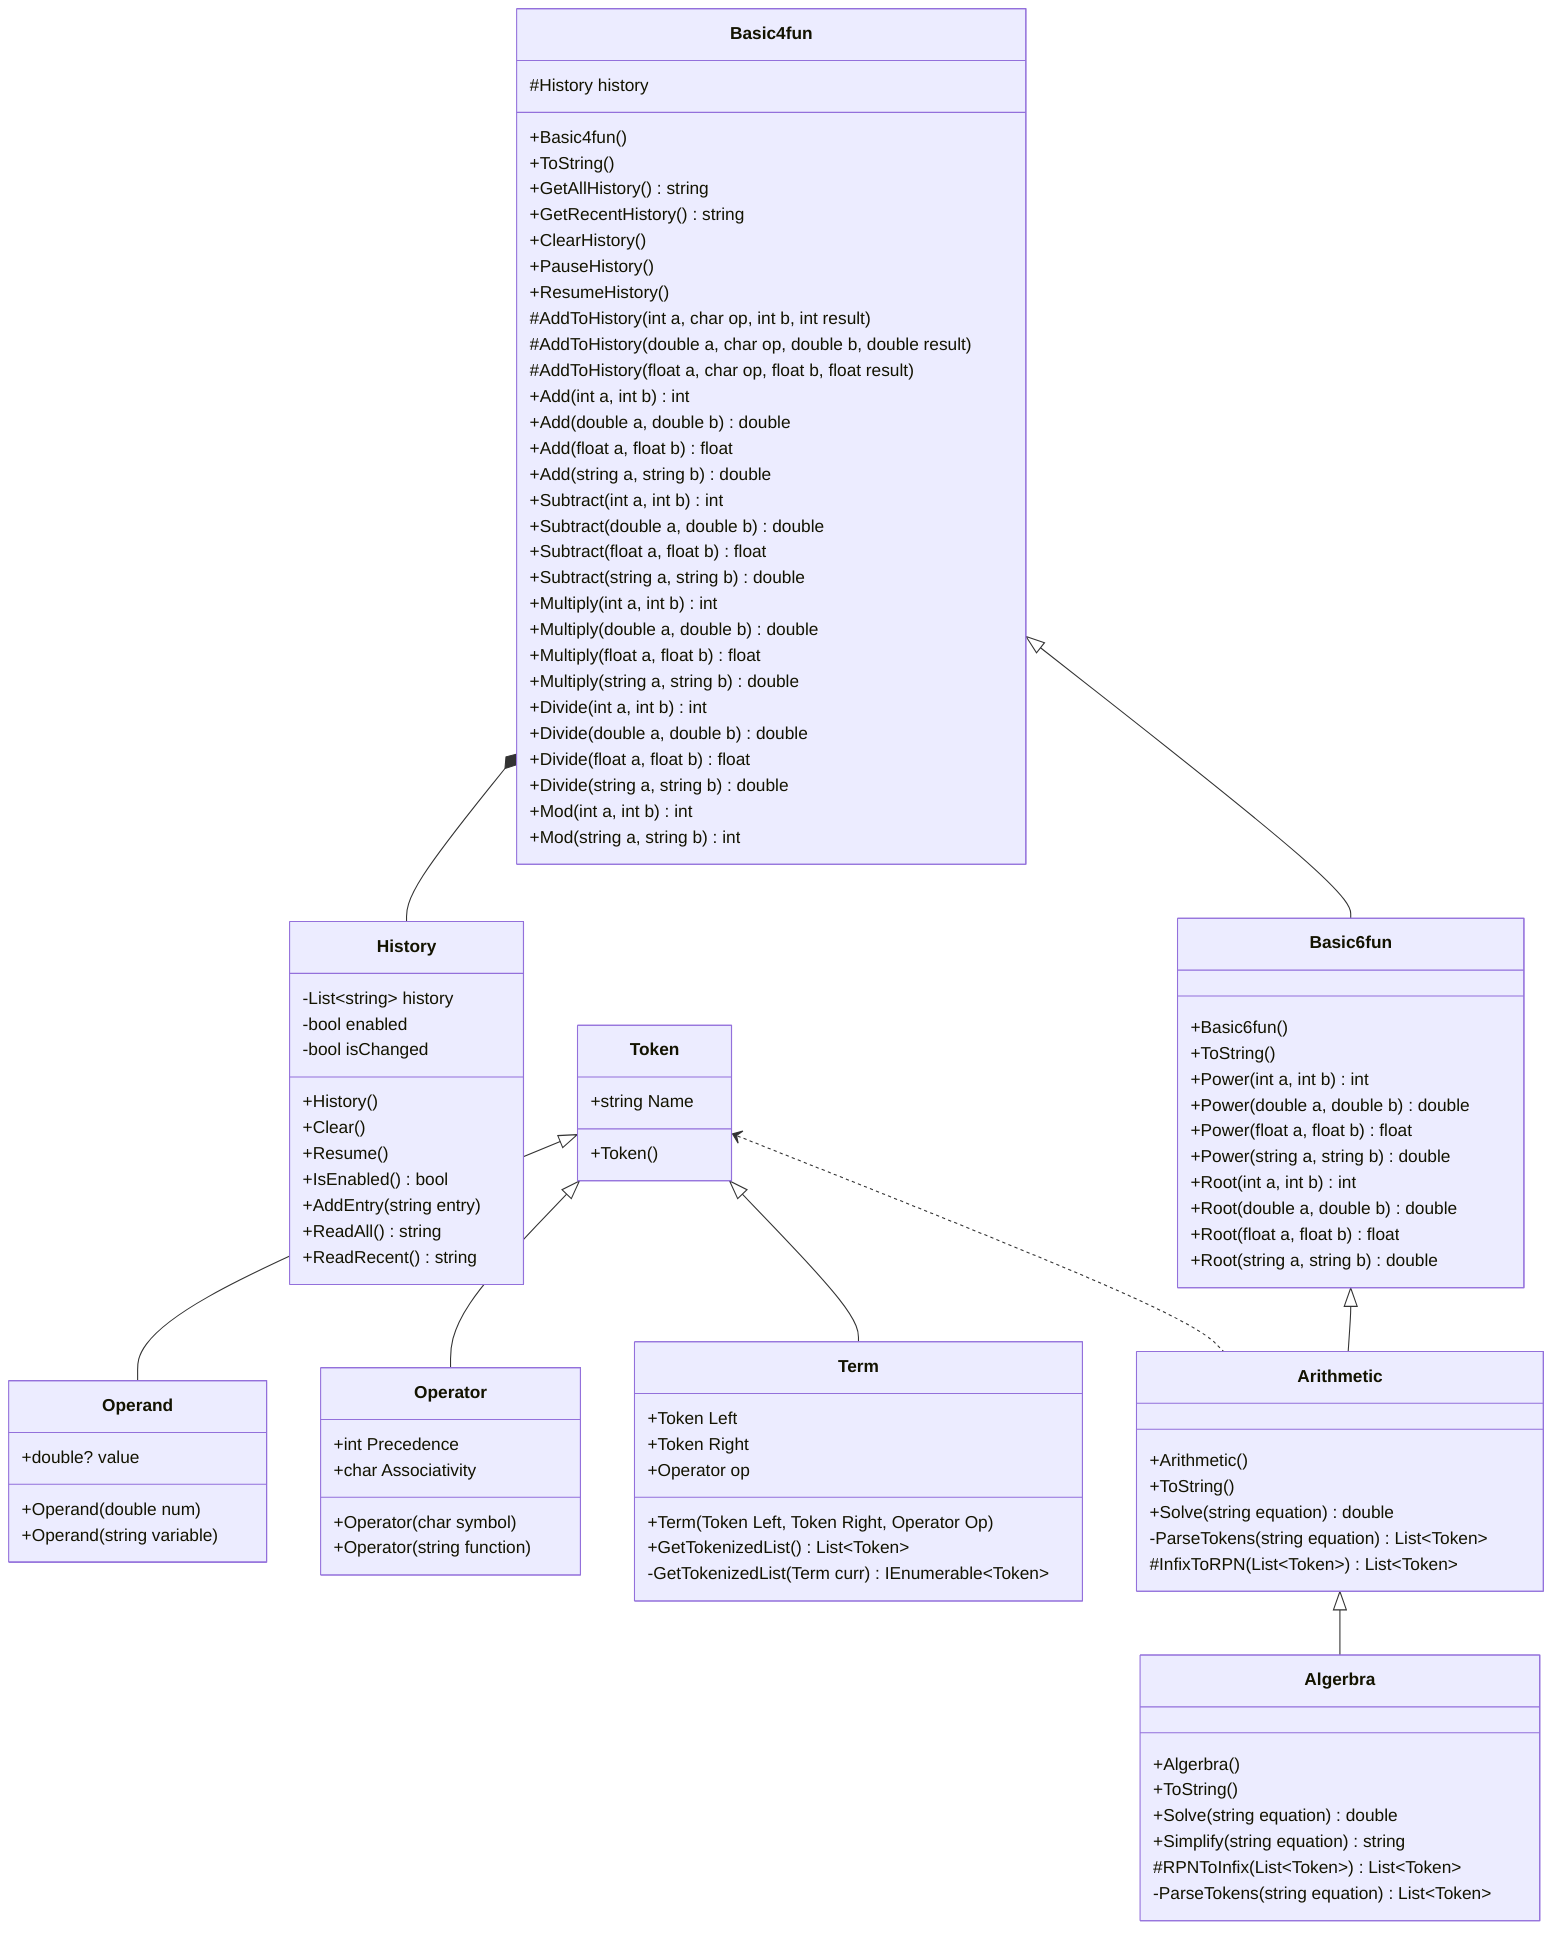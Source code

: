 ﻿classDiagram

    class Basic4fun {
        #History history
        +Basic4fun()
        +ToString()
        +GetAllHistory() string
        +GetRecentHistory() string
        +ClearHistory()
        +PauseHistory()
        +ResumeHistory()
        #AddToHistory(int a, char op, int b, int result)
        #AddToHistory(double a, char op, double b, double result)
        #AddToHistory(float a, char op, float b, float result)
        +Add(int a, int b) int
        +Add(double a, double b) double
        +Add(float a, float b) float
        +Add(string a, string b) double
        +Subtract(int a, int b) int
        +Subtract(double a, double b) double
        +Subtract(float a, float b) float
        +Subtract(string a, string b) double
        +Multiply(int a, int b) int
        +Multiply(double a, double b) double
        +Multiply(float a, float b) float
        +Multiply(string a, string b) double
        +Divide(int a, int b) int
        +Divide(double a, double b) double
        +Divide(float a, float b) float
        +Divide(string a, string b) double
        +Mod(int a, int b) int
        +Mod(string a, string b) int
    }

    class History{
        -List~string~ history
        -bool enabled
        -bool isChanged
        +History()
        +Clear()
        +Resume()
        +IsEnabled() bool
        +AddEntry(string entry)
        +ReadAll() string
        +ReadRecent() string
    }

    class Basic6fun{
        +Basic6fun()
        +ToString()
        +Power(int a, int b) int
        +Power(double a, double b) double
        +Power(float a, float b) float
        +Power(string a, string b) double
        +Root(int a, int b) int
        +Root(double a, double b) double
        +Root(float a, float b) float
        +Root(string a, string b) double
    }

    class Token{
        +string Name
        +Token()
    }

    class Operand{
        +double? value
        +Operand(double num)
        +Operand(string variable)
    }

    class Operator{
        +int Precedence
        +char Associativity
        +Operator(char symbol)
        +Operator(string function)
    }

    class Term{
        +Token Left
        +Token Right
        +Operator op

        +Term(Token Left, Token Right, Operator Op)
        +GetTokenizedList() List~Token~
        -GetTokenizedList(Term curr) IEnumerable~Token~
    }

    class Arithmetic{
        +Arithmetic()
        +ToString()
        +Solve(string equation) double
        -ParseTokens(string equation) List~Token~
        #InfixToRPN(List~Token~) List~Token~
    }

    class Algerbra{
        +Algerbra()
        +ToString()
        +Solve(string equation) double
        +Simplify(string equation) string
        #RPNToInfix(List~Token~) List~Token~
        -ParseTokens(string equation) List~Token~
    }

    Token <|-- Operand
    Token <|-- Operator
    Token <|-- Term
    Basic4fun <|-- Basic6fun
    Basic4fun *-- History
    Token <.. Arithmetic
    Basic6fun <|-- Arithmetic
    Arithmetic <|-- Algerbra